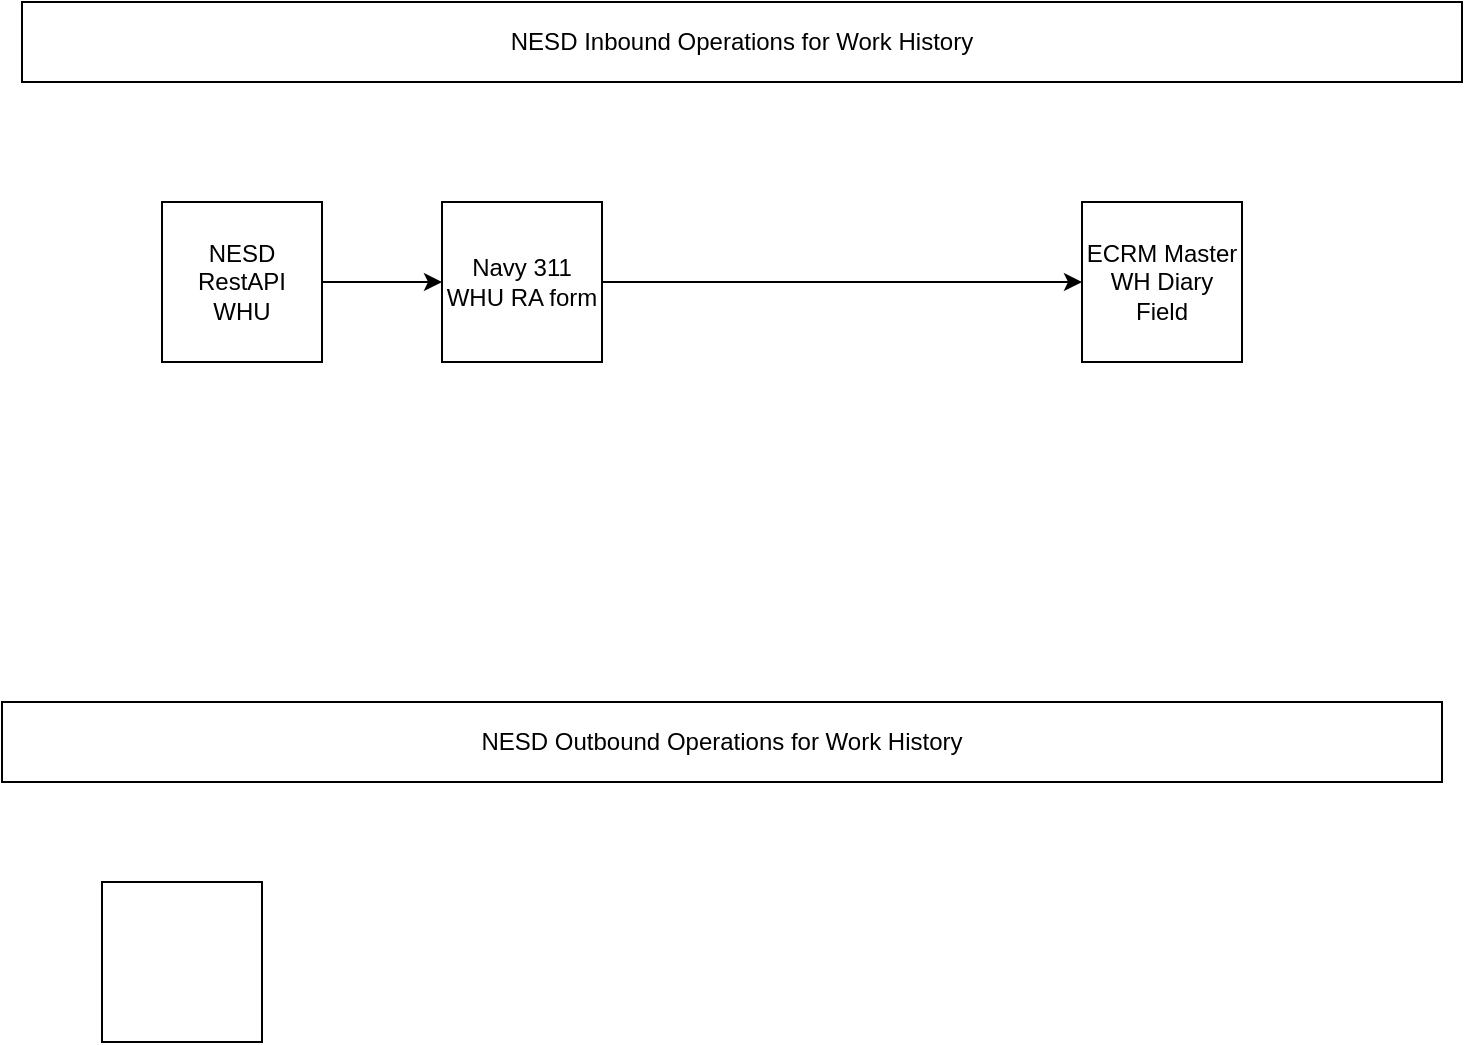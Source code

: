 <mxfile version="20.8.18" type="github">
  <diagram name="Page-1" id="aF4G5Hs_lMoh60DQ722R">
    <mxGraphModel dx="1434" dy="798" grid="1" gridSize="10" guides="1" tooltips="1" connect="1" arrows="1" fold="1" page="1" pageScale="1" pageWidth="850" pageHeight="1100" math="0" shadow="0">
      <root>
        <mxCell id="0" />
        <mxCell id="1" parent="0" />
        <mxCell id="9KmsIKsTsXMhggBtWNxH-1" value="NESD Inbound Operations for Work History" style="rounded=0;whiteSpace=wrap;html=1;" parent="1" vertex="1">
          <mxGeometry x="40" y="30" width="720" height="40" as="geometry" />
        </mxCell>
        <mxCell id="1lb5UFgHKyQ05DryIwbp-4" style="edgeStyle=orthogonalEdgeStyle;rounded=0;orthogonalLoop=1;jettySize=auto;html=1;" edge="1" parent="1" source="1lb5UFgHKyQ05DryIwbp-1" target="1lb5UFgHKyQ05DryIwbp-2">
          <mxGeometry relative="1" as="geometry" />
        </mxCell>
        <mxCell id="1lb5UFgHKyQ05DryIwbp-1" value="NESD RestAPI&lt;br&gt;WHU" style="whiteSpace=wrap;html=1;aspect=fixed;" vertex="1" parent="1">
          <mxGeometry x="110" y="130" width="80" height="80" as="geometry" />
        </mxCell>
        <mxCell id="1lb5UFgHKyQ05DryIwbp-5" style="edgeStyle=orthogonalEdgeStyle;rounded=0;orthogonalLoop=1;jettySize=auto;html=1;" edge="1" parent="1" source="1lb5UFgHKyQ05DryIwbp-2" target="1lb5UFgHKyQ05DryIwbp-3">
          <mxGeometry relative="1" as="geometry" />
        </mxCell>
        <mxCell id="1lb5UFgHKyQ05DryIwbp-2" value="Navy 311&lt;br&gt;WHU RA form" style="whiteSpace=wrap;html=1;aspect=fixed;" vertex="1" parent="1">
          <mxGeometry x="250" y="130" width="80" height="80" as="geometry" />
        </mxCell>
        <mxCell id="1lb5UFgHKyQ05DryIwbp-3" value="ECRM Master WH Diary&lt;br&gt;Field" style="whiteSpace=wrap;html=1;aspect=fixed;" vertex="1" parent="1">
          <mxGeometry x="570" y="130" width="80" height="80" as="geometry" />
        </mxCell>
        <mxCell id="1lb5UFgHKyQ05DryIwbp-6" value="NESD Outbound Operations for Work History" style="rounded=0;whiteSpace=wrap;html=1;" vertex="1" parent="1">
          <mxGeometry x="30" y="380" width="720" height="40" as="geometry" />
        </mxCell>
        <mxCell id="1lb5UFgHKyQ05DryIwbp-8" value="" style="whiteSpace=wrap;html=1;aspect=fixed;" vertex="1" parent="1">
          <mxGeometry x="80" y="470" width="80" height="80" as="geometry" />
        </mxCell>
      </root>
    </mxGraphModel>
  </diagram>
</mxfile>
